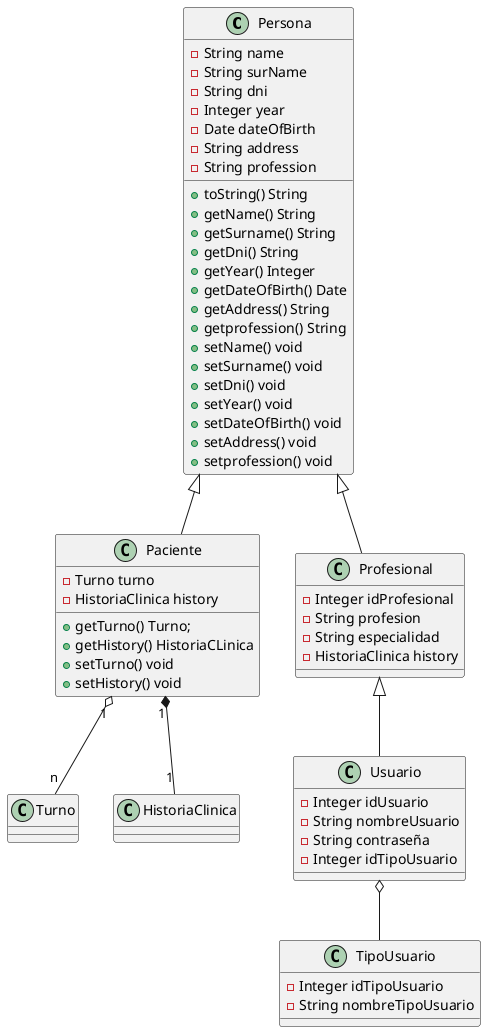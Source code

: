 @startuml
abstract class Persona
class Paciente
class Turno
class HistoriaClinica

Persona <|-- Paciente
Paciente "1" o-- "n" Turno
Paciente "1" *-- "1" HistoriaClinica

Persona <|-- Profesional
Profesional <|-- Usuario
Usuario o-- TipoUsuario

class Persona{
    -String name
    -String surName
    -String dni
    -Integer year
    -Date dateOfBirth
    -String address
    -String profession
    
    +toString() String
    +getName() String
    +getSurname() String
    +getDni() String
    +getYear() Integer
    +getDateOfBirth() Date
    +getAddress() String
    +getprofession() String
    +setName() void
    +setSurname() void
    +setDni() void
    +setYear() void
    +setDateOfBirth() void
    +setAddress() void
    +setprofession() void
}

class Paciente{
    -Turno turno
    -HistoriaClinica history
    
    +getTurno() Turno;
    +getHistory() HistoriaCLinica
    +setTurno() void
    +setHistory() void
}

class Profesional{
    -Integer idProfesional
    -String profesion
    -String especialidad
    -HistoriaClinica history    
    
}

class Usuario{
    -Integer idUsuario
    -String nombreUsuario
    -String contraseña
    -Integer idTipoUsuario
}

class TipoUsuario{
    -Integer idTipoUsuario
    -String nombreTipoUsuario
}
@enduml
